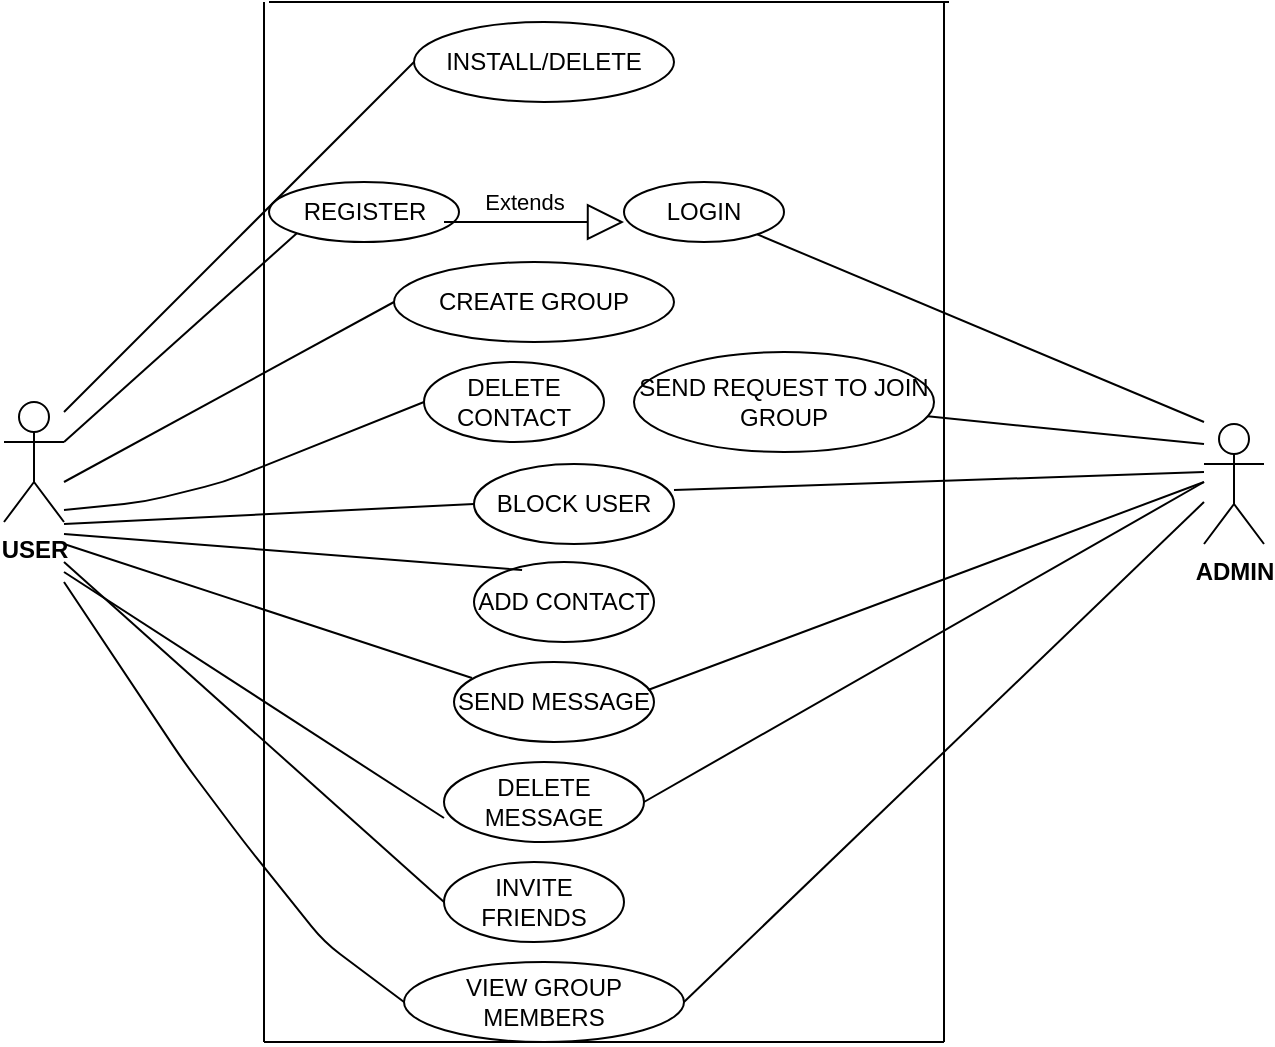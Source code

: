 <mxfile version="12.8.4" type="github"><diagram id="1GPFXV9JABul7Wu8OOXA" name="Page-1"><mxGraphModel dx="868" dy="433" grid="1" gridSize="10" guides="1" tooltips="1" connect="1" arrows="1" fold="1" page="1" pageScale="1" pageWidth="850" pageHeight="1100" math="0" shadow="0"><root><mxCell id="0"/><mxCell id="1" parent="0"/><mxCell id="r9jZ-Rsv6sZ7gyfAItJr-1" value="&lt;b&gt;USER&lt;/b&gt;" style="shape=umlActor;verticalLabelPosition=bottom;labelBackgroundColor=#ffffff;verticalAlign=top;html=1;" vertex="1" parent="1"><mxGeometry x="90" y="210" width="30" height="60" as="geometry"/></mxCell><mxCell id="r9jZ-Rsv6sZ7gyfAItJr-2" value="&lt;b&gt;ADMIN&lt;/b&gt;" style="shape=umlActor;verticalLabelPosition=bottom;labelBackgroundColor=#ffffff;verticalAlign=top;html=1;" vertex="1" parent="1"><mxGeometry x="690" y="221" width="30" height="60" as="geometry"/></mxCell><mxCell id="r9jZ-Rsv6sZ7gyfAItJr-6" value="ADD CONTACT" style="ellipse;whiteSpace=wrap;html=1;" vertex="1" parent="1"><mxGeometry x="325" y="290" width="90" height="40" as="geometry"/></mxCell><mxCell id="r9jZ-Rsv6sZ7gyfAItJr-7" value="SEND MESSAGE" style="ellipse;whiteSpace=wrap;html=1;" vertex="1" parent="1"><mxGeometry x="315" y="340" width="100" height="40" as="geometry"/></mxCell><mxCell id="r9jZ-Rsv6sZ7gyfAItJr-8" value="REGISTER" style="ellipse;whiteSpace=wrap;html=1;" vertex="1" parent="1"><mxGeometry x="222.5" y="100" width="95" height="30" as="geometry"/></mxCell><mxCell id="r9jZ-Rsv6sZ7gyfAItJr-9" value="CREATE GROUP" style="ellipse;whiteSpace=wrap;html=1;" vertex="1" parent="1"><mxGeometry x="285" y="140" width="140" height="40" as="geometry"/></mxCell><mxCell id="r9jZ-Rsv6sZ7gyfAItJr-10" value="DELETE MESSAGE" style="ellipse;whiteSpace=wrap;html=1;" vertex="1" parent="1"><mxGeometry x="310" y="390" width="100" height="40" as="geometry"/></mxCell><mxCell id="r9jZ-Rsv6sZ7gyfAItJr-11" value="BLOCK USER" style="ellipse;whiteSpace=wrap;html=1;" vertex="1" parent="1"><mxGeometry x="325" y="241" width="100" height="40" as="geometry"/></mxCell><mxCell id="r9jZ-Rsv6sZ7gyfAItJr-12" value="SEND REQUEST TO JOIN GROUP" style="ellipse;whiteSpace=wrap;html=1;" vertex="1" parent="1"><mxGeometry x="405" y="185" width="150" height="50" as="geometry"/></mxCell><mxCell id="r9jZ-Rsv6sZ7gyfAItJr-13" value="INVITE FRIENDS" style="ellipse;whiteSpace=wrap;html=1;" vertex="1" parent="1"><mxGeometry x="310" y="440" width="90" height="40" as="geometry"/></mxCell><mxCell id="r9jZ-Rsv6sZ7gyfAItJr-14" value="DELETE CONTACT" style="ellipse;whiteSpace=wrap;html=1;" vertex="1" parent="1"><mxGeometry x="300" y="190" width="90" height="40" as="geometry"/></mxCell><mxCell id="r9jZ-Rsv6sZ7gyfAItJr-15" value="VIEW GROUP MEMBERS" style="ellipse;whiteSpace=wrap;html=1;" vertex="1" parent="1"><mxGeometry x="290" y="490" width="140" height="40" as="geometry"/></mxCell><mxCell id="r9jZ-Rsv6sZ7gyfAItJr-16" value="LOGIN" style="ellipse;whiteSpace=wrap;html=1;" vertex="1" parent="1"><mxGeometry x="400" y="100" width="80" height="30" as="geometry"/></mxCell><mxCell id="r9jZ-Rsv6sZ7gyfAItJr-17" value="INSTALL/DELETE" style="ellipse;whiteSpace=wrap;html=1;" vertex="1" parent="1"><mxGeometry x="295" y="20" width="130" height="40" as="geometry"/></mxCell><mxCell id="r9jZ-Rsv6sZ7gyfAItJr-18" value="Extends" style="endArrow=block;endSize=16;endFill=0;html=1;entryX=0;entryY=0.667;entryDx=0;entryDy=0;entryPerimeter=0;" edge="1" parent="1" target="r9jZ-Rsv6sZ7gyfAItJr-16"><mxGeometry x="-0.117" y="10" width="160" relative="1" as="geometry"><mxPoint x="310" y="120" as="sourcePoint"/><mxPoint x="400" y="120" as="targetPoint"/><Array as="points"><mxPoint x="320" y="120"/><mxPoint x="380" y="120"/></Array><mxPoint as="offset"/></mxGeometry></mxCell><mxCell id="r9jZ-Rsv6sZ7gyfAItJr-19" value="" style="endArrow=none;html=1;entryX=0;entryY=0.5;entryDx=0;entryDy=0;" edge="1" parent="1" target="r9jZ-Rsv6sZ7gyfAItJr-13"><mxGeometry width="50" height="50" relative="1" as="geometry"><mxPoint x="120" y="290" as="sourcePoint"/><mxPoint x="170" y="240" as="targetPoint"/></mxGeometry></mxCell><mxCell id="r9jZ-Rsv6sZ7gyfAItJr-20" value="" style="endArrow=none;html=1;entryX=0;entryY=0.5;entryDx=0;entryDy=0;" edge="1" parent="1" target="r9jZ-Rsv6sZ7gyfAItJr-17"><mxGeometry width="50" height="50" relative="1" as="geometry"><mxPoint x="120" y="215" as="sourcePoint"/><mxPoint x="170" y="165" as="targetPoint"/></mxGeometry></mxCell><mxCell id="r9jZ-Rsv6sZ7gyfAItJr-21" value="" style="endArrow=none;html=1;entryX=0;entryY=0.7;entryDx=0;entryDy=0;entryPerimeter=0;" edge="1" parent="1" target="r9jZ-Rsv6sZ7gyfAItJr-10"><mxGeometry width="50" height="50" relative="1" as="geometry"><mxPoint x="120" y="295" as="sourcePoint"/><mxPoint x="170" y="245" as="targetPoint"/></mxGeometry></mxCell><mxCell id="r9jZ-Rsv6sZ7gyfAItJr-22" value="" style="endArrow=none;html=1;entryX=0;entryY=1;entryDx=0;entryDy=0;" edge="1" parent="1" target="r9jZ-Rsv6sZ7gyfAItJr-8"><mxGeometry width="50" height="50" relative="1" as="geometry"><mxPoint x="120" y="230" as="sourcePoint"/><mxPoint x="170" y="180" as="targetPoint"/></mxGeometry></mxCell><mxCell id="r9jZ-Rsv6sZ7gyfAItJr-24" value="" style="endArrow=none;html=1;entryX=0.09;entryY=0.2;entryDx=0;entryDy=0;entryPerimeter=0;" edge="1" parent="1" target="r9jZ-Rsv6sZ7gyfAItJr-7"><mxGeometry width="50" height="50" relative="1" as="geometry"><mxPoint x="120" y="281" as="sourcePoint"/><mxPoint x="170" y="231" as="targetPoint"/></mxGeometry></mxCell><mxCell id="r9jZ-Rsv6sZ7gyfAItJr-25" value="" style="endArrow=none;html=1;entryX=0;entryY=0.5;entryDx=0;entryDy=0;exitX=1;exitY=0.9;exitDx=0;exitDy=0;exitPerimeter=0;" edge="1" parent="1" source="r9jZ-Rsv6sZ7gyfAItJr-1" target="r9jZ-Rsv6sZ7gyfAItJr-14"><mxGeometry width="50" height="50" relative="1" as="geometry"><mxPoint x="120" y="240" as="sourcePoint"/><mxPoint x="170" y="190" as="targetPoint"/><Array as="points"><mxPoint x="160" y="260"/><mxPoint x="200" y="250"/></Array></mxGeometry></mxCell><mxCell id="r9jZ-Rsv6sZ7gyfAItJr-26" value="" style="endArrow=none;html=1;entryX=0;entryY=0.5;entryDx=0;entryDy=0;" edge="1" parent="1" target="r9jZ-Rsv6sZ7gyfAItJr-9"><mxGeometry width="50" height="50" relative="1" as="geometry"><mxPoint x="120" y="250" as="sourcePoint"/><mxPoint x="170" y="200" as="targetPoint"/></mxGeometry></mxCell><mxCell id="r9jZ-Rsv6sZ7gyfAItJr-27" value="" style="endArrow=none;html=1;entryX=0;entryY=0.5;entryDx=0;entryDy=0;" edge="1" parent="1" target="r9jZ-Rsv6sZ7gyfAItJr-11"><mxGeometry width="50" height="50" relative="1" as="geometry"><mxPoint x="120" y="271" as="sourcePoint"/><mxPoint x="170" y="221" as="targetPoint"/></mxGeometry></mxCell><mxCell id="r9jZ-Rsv6sZ7gyfAItJr-28" value="" style="endArrow=none;html=1;entryX=0.267;entryY=0.1;entryDx=0;entryDy=0;entryPerimeter=0;" edge="1" parent="1" target="r9jZ-Rsv6sZ7gyfAItJr-6"><mxGeometry width="50" height="50" relative="1" as="geometry"><mxPoint x="120" y="276" as="sourcePoint"/><mxPoint x="170" y="226" as="targetPoint"/></mxGeometry></mxCell><mxCell id="r9jZ-Rsv6sZ7gyfAItJr-29" value="" style="endArrow=none;html=1;entryX=0;entryY=0.5;entryDx=0;entryDy=0;" edge="1" parent="1" target="r9jZ-Rsv6sZ7gyfAItJr-15"><mxGeometry width="50" height="50" relative="1" as="geometry"><mxPoint x="120" y="300" as="sourcePoint"/><mxPoint x="170" y="250" as="targetPoint"/><Array as="points"><mxPoint x="180" y="390"/><mxPoint x="210" y="430"/><mxPoint x="250" y="480"/></Array></mxGeometry></mxCell><mxCell id="r9jZ-Rsv6sZ7gyfAItJr-30" value="" style="endArrow=none;html=1;exitX=1;exitY=0.5;exitDx=0;exitDy=0;" edge="1" parent="1" source="r9jZ-Rsv6sZ7gyfAItJr-10"><mxGeometry width="50" height="50" relative="1" as="geometry"><mxPoint x="640" y="300" as="sourcePoint"/><mxPoint x="690" y="250" as="targetPoint"/><Array as="points"/></mxGeometry></mxCell><mxCell id="r9jZ-Rsv6sZ7gyfAItJr-31" value="" style="endArrow=none;html=1;exitX=1;exitY=0.5;exitDx=0;exitDy=0;" edge="1" parent="1" source="r9jZ-Rsv6sZ7gyfAItJr-15"><mxGeometry width="50" height="50" relative="1" as="geometry"><mxPoint x="431" y="502" as="sourcePoint"/><mxPoint x="690" y="260" as="targetPoint"/></mxGeometry></mxCell><mxCell id="r9jZ-Rsv6sZ7gyfAItJr-32" value="" style="endArrow=none;html=1;exitX=1;exitY=0.325;exitDx=0;exitDy=0;exitPerimeter=0;" edge="1" parent="1" source="r9jZ-Rsv6sZ7gyfAItJr-11"><mxGeometry width="50" height="50" relative="1" as="geometry"><mxPoint x="640" y="295" as="sourcePoint"/><mxPoint x="690" y="245" as="targetPoint"/></mxGeometry></mxCell><mxCell id="r9jZ-Rsv6sZ7gyfAItJr-33" value="" style="endArrow=none;html=1;" edge="1" parent="1" source="r9jZ-Rsv6sZ7gyfAItJr-12"><mxGeometry width="50" height="50" relative="1" as="geometry"><mxPoint x="630" y="220" as="sourcePoint"/><mxPoint x="690" y="231" as="targetPoint"/></mxGeometry></mxCell><mxCell id="r9jZ-Rsv6sZ7gyfAItJr-34" value="" style="endArrow=none;html=1;" edge="1" parent="1" source="r9jZ-Rsv6sZ7gyfAItJr-16"><mxGeometry width="50" height="50" relative="1" as="geometry"><mxPoint x="640" y="270" as="sourcePoint"/><mxPoint x="690" y="220" as="targetPoint"/></mxGeometry></mxCell><mxCell id="r9jZ-Rsv6sZ7gyfAItJr-35" value="" style="endArrow=none;html=1;exitX=0.97;exitY=0.35;exitDx=0;exitDy=0;exitPerimeter=0;" edge="1" parent="1" source="r9jZ-Rsv6sZ7gyfAItJr-7"><mxGeometry width="50" height="50" relative="1" as="geometry"><mxPoint x="400" y="350" as="sourcePoint"/><mxPoint x="690" y="250" as="targetPoint"/></mxGeometry></mxCell><mxCell id="r9jZ-Rsv6sZ7gyfAItJr-36" value="" style="endArrow=none;html=1;" edge="1" parent="1"><mxGeometry width="50" height="50" relative="1" as="geometry"><mxPoint x="220" y="530" as="sourcePoint"/><mxPoint x="220" y="10" as="targetPoint"/></mxGeometry></mxCell><mxCell id="r9jZ-Rsv6sZ7gyfAItJr-37" value="" style="endArrow=none;html=1;" edge="1" parent="1"><mxGeometry width="50" height="50" relative="1" as="geometry"><mxPoint x="222.5" y="10" as="sourcePoint"/><mxPoint x="562.5" y="10" as="targetPoint"/></mxGeometry></mxCell><mxCell id="r9jZ-Rsv6sZ7gyfAItJr-39" value="" style="endArrow=none;html=1;" edge="1" parent="1"><mxGeometry width="50" height="50" relative="1" as="geometry"><mxPoint x="560" y="530" as="sourcePoint"/><mxPoint x="560" y="10" as="targetPoint"/></mxGeometry></mxCell><mxCell id="r9jZ-Rsv6sZ7gyfAItJr-40" value="" style="endArrow=none;html=1;" edge="1" parent="1"><mxGeometry width="50" height="50" relative="1" as="geometry"><mxPoint x="220" y="530" as="sourcePoint"/><mxPoint x="560" y="530" as="targetPoint"/></mxGeometry></mxCell></root></mxGraphModel></diagram></mxfile>
